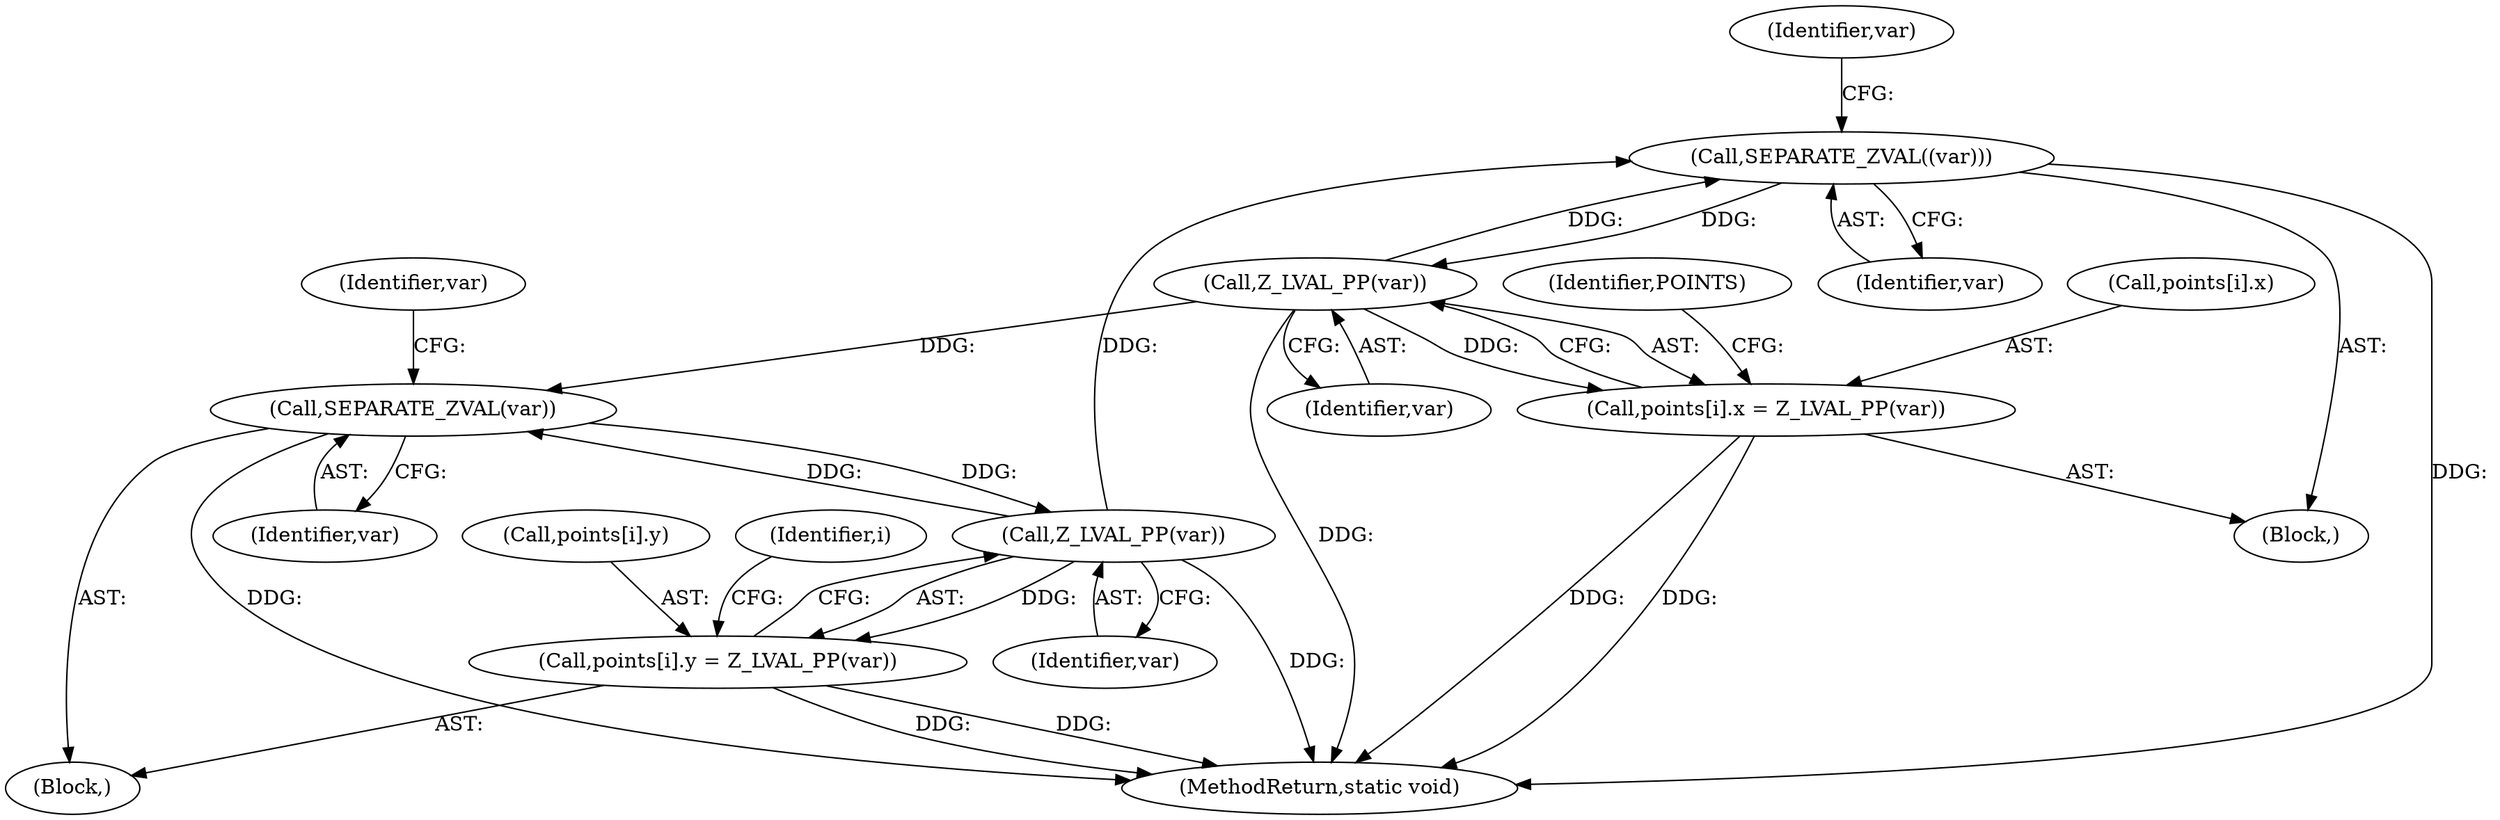 digraph "0_php-src_2938329ce19cb8c4197dec146c3ec887c6f61d01_5@pointer" {
"1000193" [label="(Call,SEPARATE_ZVAL((var)))"];
"1000233" [label="(Call,Z_LVAL_PP(var))"];
"1000222" [label="(Call,SEPARATE_ZVAL(var))"];
"1000204" [label="(Call,Z_LVAL_PP(var))"];
"1000193" [label="(Call,SEPARATE_ZVAL((var)))"];
"1000198" [label="(Call,points[i].x = Z_LVAL_PP(var))"];
"1000227" [label="(Call,points[i].y = Z_LVAL_PP(var))"];
"1000197" [label="(Identifier,var)"];
"1000193" [label="(Call,SEPARATE_ZVAL((var)))"];
"1000222" [label="(Call,SEPARATE_ZVAL(var))"];
"1000226" [label="(Identifier,var)"];
"1000198" [label="(Call,points[i].x = Z_LVAL_PP(var))"];
"1000205" [label="(Identifier,var)"];
"1000204" [label="(Call,Z_LVAL_PP(var))"];
"1000223" [label="(Identifier,var)"];
"1000221" [label="(Block,)"];
"1000210" [label="(Identifier,POINTS)"];
"1000199" [label="(Call,points[i].x)"];
"1000194" [label="(Identifier,var)"];
"1000227" [label="(Call,points[i].y = Z_LVAL_PP(var))"];
"1000177" [label="(Identifier,i)"];
"1000228" [label="(Call,points[i].y)"];
"1000192" [label="(Block,)"];
"1000234" [label="(Identifier,var)"];
"1000233" [label="(Call,Z_LVAL_PP(var))"];
"1000253" [label="(MethodReturn,static void)"];
"1000193" -> "1000192"  [label="AST: "];
"1000193" -> "1000194"  [label="CFG: "];
"1000194" -> "1000193"  [label="AST: "];
"1000197" -> "1000193"  [label="CFG: "];
"1000193" -> "1000253"  [label="DDG: "];
"1000233" -> "1000193"  [label="DDG: "];
"1000204" -> "1000193"  [label="DDG: "];
"1000193" -> "1000204"  [label="DDG: "];
"1000233" -> "1000227"  [label="AST: "];
"1000233" -> "1000234"  [label="CFG: "];
"1000234" -> "1000233"  [label="AST: "];
"1000227" -> "1000233"  [label="CFG: "];
"1000233" -> "1000253"  [label="DDG: "];
"1000233" -> "1000222"  [label="DDG: "];
"1000233" -> "1000227"  [label="DDG: "];
"1000222" -> "1000233"  [label="DDG: "];
"1000222" -> "1000221"  [label="AST: "];
"1000222" -> "1000223"  [label="CFG: "];
"1000223" -> "1000222"  [label="AST: "];
"1000226" -> "1000222"  [label="CFG: "];
"1000222" -> "1000253"  [label="DDG: "];
"1000204" -> "1000222"  [label="DDG: "];
"1000204" -> "1000198"  [label="AST: "];
"1000204" -> "1000205"  [label="CFG: "];
"1000205" -> "1000204"  [label="AST: "];
"1000198" -> "1000204"  [label="CFG: "];
"1000204" -> "1000253"  [label="DDG: "];
"1000204" -> "1000198"  [label="DDG: "];
"1000198" -> "1000192"  [label="AST: "];
"1000199" -> "1000198"  [label="AST: "];
"1000210" -> "1000198"  [label="CFG: "];
"1000198" -> "1000253"  [label="DDG: "];
"1000198" -> "1000253"  [label="DDG: "];
"1000227" -> "1000221"  [label="AST: "];
"1000228" -> "1000227"  [label="AST: "];
"1000177" -> "1000227"  [label="CFG: "];
"1000227" -> "1000253"  [label="DDG: "];
"1000227" -> "1000253"  [label="DDG: "];
}
